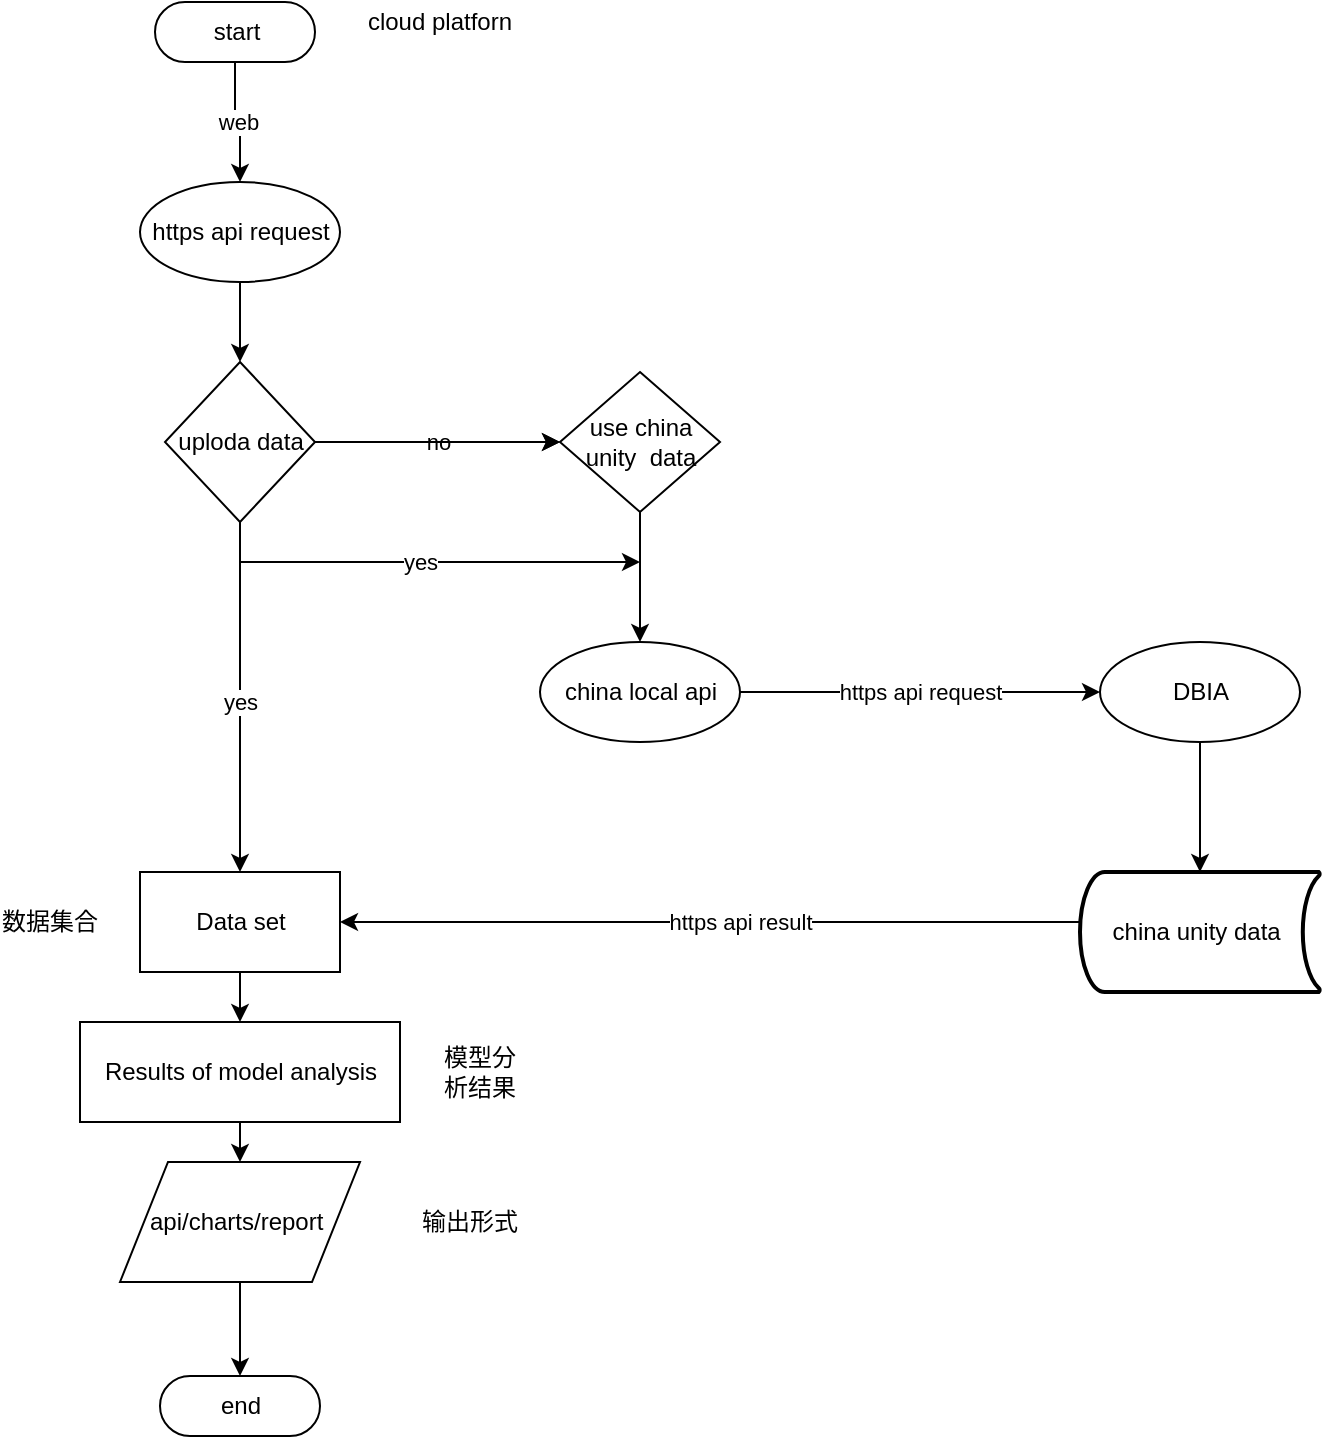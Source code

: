 <mxfile version="13.8.2" type="github">
  <diagram id="6a731a19-8d31-9384-78a2-239565b7b9f0" name="Page-1">
    <mxGraphModel dx="1108" dy="450" grid="1" gridSize="10" guides="1" tooltips="1" connect="1" arrows="1" fold="1" page="1" pageScale="1" pageWidth="1169" pageHeight="827" background="#ffffff" math="0" shadow="0">
      <root>
        <mxCell id="0" />
        <mxCell id="1" parent="0" />
        <mxCell id="UwHsAQ5QnaKbsiEreejs-56" value="web" style="edgeStyle=orthogonalEdgeStyle;rounded=0;orthogonalLoop=1;jettySize=auto;html=1;entryX=0.5;entryY=0;entryDx=0;entryDy=0;" parent="1" source="UwHsAQ5QnaKbsiEreejs-55" edge="1" target="UwHsAQ5QnaKbsiEreejs-57">
          <mxGeometry relative="1" as="geometry">
            <mxPoint x="360" y="160" as="targetPoint" />
          </mxGeometry>
        </mxCell>
        <mxCell id="UwHsAQ5QnaKbsiEreejs-55" value="start" style="html=1;dashed=0;whitespace=wrap;shape=mxgraph.dfd.start" parent="1" vertex="1">
          <mxGeometry x="317.5" y="110" width="80" height="30" as="geometry" />
        </mxCell>
        <mxCell id="vLJDxK3rbP07pjGgtTq4-82" style="edgeStyle=orthogonalEdgeStyle;rounded=0;orthogonalLoop=1;jettySize=auto;html=1;" edge="1" parent="1" source="UwHsAQ5QnaKbsiEreejs-57">
          <mxGeometry relative="1" as="geometry">
            <mxPoint x="360" y="290" as="targetPoint" />
          </mxGeometry>
        </mxCell>
        <mxCell id="UwHsAQ5QnaKbsiEreejs-57" value="https api request" style="shape=ellipse;html=1;dashed=0;whitespace=wrap;perimeter=ellipsePerimeter;" parent="1" vertex="1">
          <mxGeometry x="310" y="200" width="100" height="50" as="geometry" />
        </mxCell>
        <mxCell id="vLJDxK3rbP07pjGgtTq4-84" value="no" style="edgeStyle=orthogonalEdgeStyle;rounded=0;orthogonalLoop=1;jettySize=auto;html=1;" edge="1" parent="1" source="UwHsAQ5QnaKbsiEreejs-67" target="vLJDxK3rbP07pjGgtTq4-50">
          <mxGeometry relative="1" as="geometry">
            <Array as="points">
              <mxPoint x="420" y="330" />
              <mxPoint x="420" y="330" />
            </Array>
          </mxGeometry>
        </mxCell>
        <mxCell id="vLJDxK3rbP07pjGgtTq4-90" value="yes" style="edgeStyle=orthogonalEdgeStyle;rounded=0;orthogonalLoop=1;jettySize=auto;html=1;entryX=0.5;entryY=0;entryDx=0;entryDy=0;" edge="1" parent="1" source="UwHsAQ5QnaKbsiEreejs-67" target="UwHsAQ5QnaKbsiEreejs-79">
          <mxGeometry x="0.029" relative="1" as="geometry">
            <mxPoint as="offset" />
          </mxGeometry>
        </mxCell>
        <mxCell id="vLJDxK3rbP07pjGgtTq4-102" value="yes" style="edgeStyle=orthogonalEdgeStyle;rounded=0;orthogonalLoop=1;jettySize=auto;html=1;" edge="1" parent="1" source="UwHsAQ5QnaKbsiEreejs-67">
          <mxGeometry relative="1" as="geometry">
            <mxPoint x="560" y="390" as="targetPoint" />
            <Array as="points">
              <mxPoint x="360" y="390" />
            </Array>
          </mxGeometry>
        </mxCell>
        <mxCell id="vLJDxK3rbP07pjGgtTq4-113" value="" style="edgeStyle=orthogonalEdgeStyle;rounded=0;orthogonalLoop=1;jettySize=auto;html=1;" edge="1" parent="1" source="UwHsAQ5QnaKbsiEreejs-67" target="vLJDxK3rbP07pjGgtTq4-50">
          <mxGeometry relative="1" as="geometry" />
        </mxCell>
        <mxCell id="UwHsAQ5QnaKbsiEreejs-67" value="uploda data" style="shape=rhombus;html=1;dashed=0;whitespace=wrap;perimeter=rhombusPerimeter;direction=south;" parent="1" vertex="1">
          <mxGeometry x="322.5" y="290" width="75" height="80" as="geometry" />
        </mxCell>
        <mxCell id="vLJDxK3rbP07pjGgtTq4-118" style="edgeStyle=orthogonalEdgeStyle;rounded=0;orthogonalLoop=1;jettySize=auto;html=1;entryX=0.5;entryY=0;entryDx=0;entryDy=0;entryPerimeter=0;" edge="1" parent="1" source="UwHsAQ5QnaKbsiEreejs-76" target="UwHsAQ5QnaKbsiEreejs-77">
          <mxGeometry relative="1" as="geometry" />
        </mxCell>
        <mxCell id="UwHsAQ5QnaKbsiEreejs-76" value="DBIA" style="shape=ellipse;html=1;dashed=0;whitespace=wrap;perimeter=ellipsePerimeter;" parent="1" vertex="1">
          <mxGeometry x="790" y="430" width="100" height="50" as="geometry" />
        </mxCell>
        <mxCell id="vLJDxK3rbP07pjGgtTq4-86" value="https api result" style="edgeStyle=orthogonalEdgeStyle;rounded=0;orthogonalLoop=1;jettySize=auto;html=1;" edge="1" parent="1" source="UwHsAQ5QnaKbsiEreejs-77" target="UwHsAQ5QnaKbsiEreejs-79">
          <mxGeometry x="0.03" y="-20" relative="1" as="geometry">
            <Array as="points">
              <mxPoint x="570" y="570" />
              <mxPoint x="570" y="570" />
            </Array>
            <mxPoint x="20" y="20" as="offset" />
          </mxGeometry>
        </mxCell>
        <mxCell id="UwHsAQ5QnaKbsiEreejs-77" value="china unity data&amp;nbsp;" style="strokeWidth=2;html=1;shape=mxgraph.flowchart.stored_data;whiteSpace=wrap;" parent="1" vertex="1">
          <mxGeometry x="780" y="545" width="120" height="60" as="geometry" />
        </mxCell>
        <mxCell id="vLJDxK3rbP07pjGgtTq4-67" value="" style="edgeStyle=orthogonalEdgeStyle;rounded=0;orthogonalLoop=1;jettySize=auto;html=1;" edge="1" parent="1" source="UwHsAQ5QnaKbsiEreejs-79">
          <mxGeometry relative="1" as="geometry">
            <mxPoint x="360" y="620" as="targetPoint" />
          </mxGeometry>
        </mxCell>
        <mxCell id="UwHsAQ5QnaKbsiEreejs-79" value="Data set" style="html=1;dashed=0;whitespace=wrap;" parent="1" vertex="1">
          <mxGeometry x="310" y="545" width="100" height="50" as="geometry" />
        </mxCell>
        <mxCell id="UwHsAQ5QnaKbsiEreejs-85" style="edgeStyle=orthogonalEdgeStyle;rounded=0;orthogonalLoop=1;jettySize=auto;html=1;entryX=0.5;entryY=0.5;entryDx=0;entryDy=-15;entryPerimeter=0;" parent="1" source="UwHsAQ5QnaKbsiEreejs-84" target="UwHsAQ5QnaKbsiEreejs-87" edge="1">
          <mxGeometry relative="1" as="geometry">
            <mxPoint x="360" y="640" as="targetPoint" />
            <Array as="points">
              <mxPoint x="360" y="750" />
            </Array>
          </mxGeometry>
        </mxCell>
        <mxCell id="UwHsAQ5QnaKbsiEreejs-84" value="api/charts/report&amp;nbsp;" style="shape=parallelogram;perimeter=parallelogramPerimeter;whiteSpace=wrap;html=1;dashed=0;" parent="1" vertex="1">
          <mxGeometry x="300" y="690" width="120" height="60" as="geometry" />
        </mxCell>
        <mxCell id="UwHsAQ5QnaKbsiEreejs-87" value="end" style="html=1;dashed=0;whitespace=wrap;shape=mxgraph.dfd.start" parent="1" vertex="1">
          <mxGeometry x="320" y="797" width="80" height="30" as="geometry" />
        </mxCell>
        <mxCell id="vLJDxK3rbP07pjGgtTq4-49" value="cloud platforn" style="text;html=1;strokeColor=none;fillColor=none;align=center;verticalAlign=middle;whiteSpace=wrap;rounded=0;" vertex="1" parent="1">
          <mxGeometry x="420" y="110" width="80" height="20" as="geometry" />
        </mxCell>
        <mxCell id="vLJDxK3rbP07pjGgtTq4-114" style="edgeStyle=orthogonalEdgeStyle;rounded=0;orthogonalLoop=1;jettySize=auto;html=1;exitX=0.5;exitY=1;exitDx=0;exitDy=0;entryX=0.5;entryY=0;entryDx=0;entryDy=0;" edge="1" parent="1" source="vLJDxK3rbP07pjGgtTq4-50" target="vLJDxK3rbP07pjGgtTq4-91">
          <mxGeometry relative="1" as="geometry">
            <mxPoint x="560" y="420" as="targetPoint" />
          </mxGeometry>
        </mxCell>
        <mxCell id="vLJDxK3rbP07pjGgtTq4-50" value="use china&lt;br&gt;unity&amp;nbsp; data" style="shape=rhombus;html=1;dashed=0;whitespace=wrap;perimeter=rhombusPerimeter;" vertex="1" parent="1">
          <mxGeometry x="520" y="295" width="80" height="70" as="geometry" />
        </mxCell>
        <mxCell id="vLJDxK3rbP07pjGgtTq4-92" value="https api request" style="edgeStyle=orthogonalEdgeStyle;rounded=0;orthogonalLoop=1;jettySize=auto;html=1;entryX=0;entryY=0.5;entryDx=0;entryDy=0;" edge="1" parent="1" source="vLJDxK3rbP07pjGgtTq4-91" target="UwHsAQ5QnaKbsiEreejs-76">
          <mxGeometry relative="1" as="geometry">
            <mxPoint x="730" y="455" as="targetPoint" />
          </mxGeometry>
        </mxCell>
        <mxCell id="vLJDxK3rbP07pjGgtTq4-91" value="china local api" style="shape=ellipse;html=1;dashed=0;whitespace=wrap;perimeter=ellipsePerimeter;" vertex="1" parent="1">
          <mxGeometry x="510" y="430" width="100" height="50" as="geometry" />
        </mxCell>
        <mxCell id="vLJDxK3rbP07pjGgtTq4-108" style="edgeStyle=orthogonalEdgeStyle;rounded=0;orthogonalLoop=1;jettySize=auto;html=1;exitX=0.5;exitY=1;exitDx=0;exitDy=0;entryX=0.5;entryY=0;entryDx=0;entryDy=0;" edge="1" parent="1" source="vLJDxK3rbP07pjGgtTq4-106" target="UwHsAQ5QnaKbsiEreejs-84">
          <mxGeometry relative="1" as="geometry" />
        </mxCell>
        <mxCell id="vLJDxK3rbP07pjGgtTq4-106" value="Results of model analysis" style="html=1;dashed=0;whitespace=wrap;" vertex="1" parent="1">
          <mxGeometry x="280" y="620" width="160" height="50" as="geometry" />
        </mxCell>
        <mxCell id="vLJDxK3rbP07pjGgtTq4-109" value="模型分析结果" style="text;html=1;strokeColor=none;fillColor=none;align=center;verticalAlign=middle;whiteSpace=wrap;rounded=0;" vertex="1" parent="1">
          <mxGeometry x="460" y="635" width="40" height="20" as="geometry" />
        </mxCell>
        <mxCell id="vLJDxK3rbP07pjGgtTq4-111" value="数据集合" style="text;html=1;strokeColor=none;fillColor=none;align=center;verticalAlign=middle;whiteSpace=wrap;rounded=0;" vertex="1" parent="1">
          <mxGeometry x="240" y="560" width="50" height="20" as="geometry" />
        </mxCell>
        <mxCell id="vLJDxK3rbP07pjGgtTq4-112" value="输出形式" style="text;html=1;strokeColor=none;fillColor=none;align=center;verticalAlign=middle;whiteSpace=wrap;rounded=0;" vertex="1" parent="1">
          <mxGeometry x="450" y="710" width="50" height="20" as="geometry" />
        </mxCell>
      </root>
    </mxGraphModel>
  </diagram>
</mxfile>
